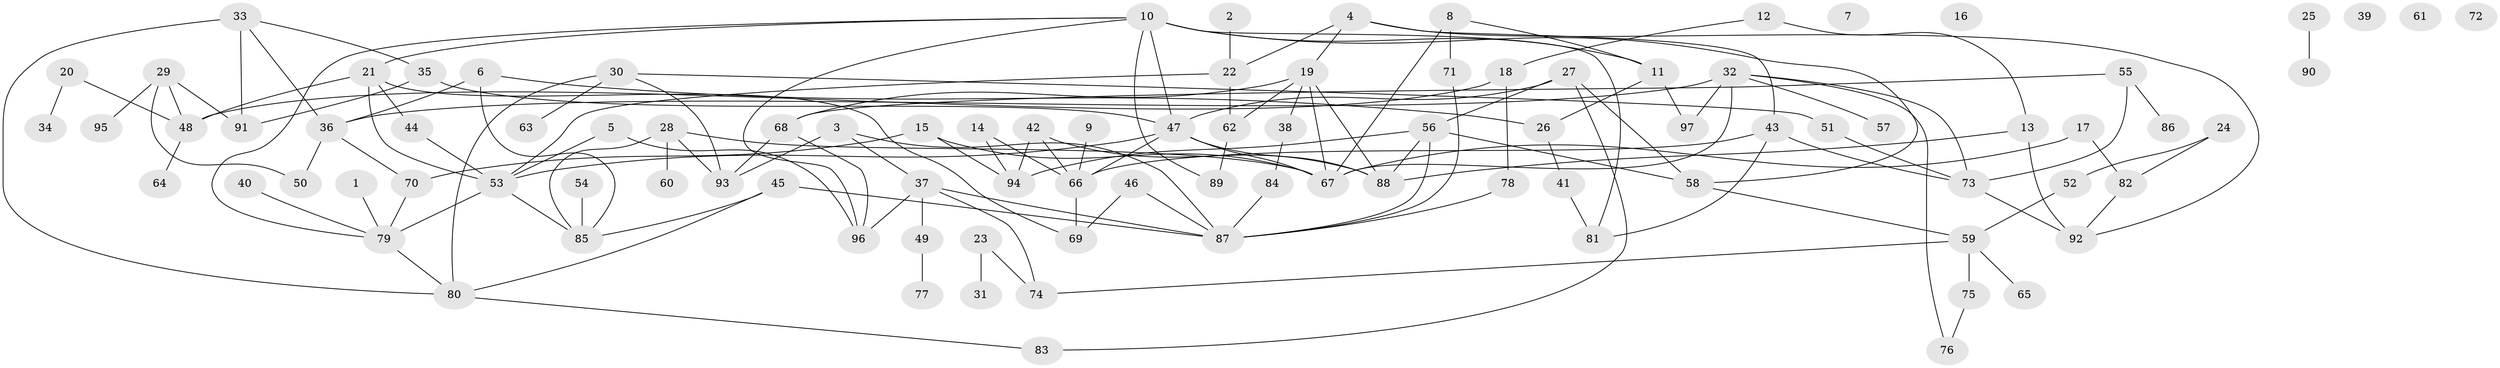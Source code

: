 // Generated by graph-tools (version 1.1) at 2025/25/03/09/25 03:25:16]
// undirected, 97 vertices, 144 edges
graph export_dot {
graph [start="1"]
  node [color=gray90,style=filled];
  1;
  2;
  3;
  4;
  5;
  6;
  7;
  8;
  9;
  10;
  11;
  12;
  13;
  14;
  15;
  16;
  17;
  18;
  19;
  20;
  21;
  22;
  23;
  24;
  25;
  26;
  27;
  28;
  29;
  30;
  31;
  32;
  33;
  34;
  35;
  36;
  37;
  38;
  39;
  40;
  41;
  42;
  43;
  44;
  45;
  46;
  47;
  48;
  49;
  50;
  51;
  52;
  53;
  54;
  55;
  56;
  57;
  58;
  59;
  60;
  61;
  62;
  63;
  64;
  65;
  66;
  67;
  68;
  69;
  70;
  71;
  72;
  73;
  74;
  75;
  76;
  77;
  78;
  79;
  80;
  81;
  82;
  83;
  84;
  85;
  86;
  87;
  88;
  89;
  90;
  91;
  92;
  93;
  94;
  95;
  96;
  97;
  1 -- 79;
  2 -- 22;
  3 -- 37;
  3 -- 87;
  3 -- 93;
  4 -- 19;
  4 -- 22;
  4 -- 43;
  4 -- 92;
  5 -- 53;
  5 -- 96;
  6 -- 26;
  6 -- 36;
  6 -- 85;
  8 -- 11;
  8 -- 67;
  8 -- 71;
  9 -- 66;
  10 -- 11;
  10 -- 21;
  10 -- 47;
  10 -- 58;
  10 -- 79;
  10 -- 81;
  10 -- 89;
  10 -- 96;
  11 -- 26;
  11 -- 97;
  12 -- 13;
  12 -- 18;
  13 -- 88;
  13 -- 92;
  14 -- 66;
  14 -- 94;
  15 -- 67;
  15 -- 70;
  15 -- 94;
  17 -- 67;
  17 -- 82;
  18 -- 48;
  18 -- 78;
  19 -- 38;
  19 -- 62;
  19 -- 67;
  19 -- 68;
  19 -- 88;
  20 -- 34;
  20 -- 48;
  21 -- 44;
  21 -- 48;
  21 -- 53;
  21 -- 69;
  22 -- 53;
  22 -- 62;
  23 -- 31;
  23 -- 74;
  24 -- 52;
  24 -- 82;
  25 -- 90;
  26 -- 41;
  27 -- 47;
  27 -- 56;
  27 -- 58;
  27 -- 83;
  28 -- 60;
  28 -- 67;
  28 -- 85;
  28 -- 93;
  29 -- 48;
  29 -- 50;
  29 -- 91;
  29 -- 95;
  30 -- 51;
  30 -- 63;
  30 -- 80;
  30 -- 93;
  32 -- 36;
  32 -- 57;
  32 -- 67;
  32 -- 73;
  32 -- 76;
  32 -- 97;
  33 -- 35;
  33 -- 36;
  33 -- 80;
  33 -- 91;
  35 -- 47;
  35 -- 91;
  36 -- 50;
  36 -- 70;
  37 -- 49;
  37 -- 74;
  37 -- 87;
  37 -- 96;
  38 -- 84;
  40 -- 79;
  41 -- 81;
  42 -- 66;
  42 -- 88;
  42 -- 94;
  43 -- 66;
  43 -- 73;
  43 -- 81;
  44 -- 53;
  45 -- 80;
  45 -- 85;
  45 -- 87;
  46 -- 69;
  46 -- 87;
  47 -- 53;
  47 -- 66;
  47 -- 67;
  47 -- 88;
  48 -- 64;
  49 -- 77;
  51 -- 73;
  52 -- 59;
  53 -- 79;
  53 -- 85;
  54 -- 85;
  55 -- 68;
  55 -- 73;
  55 -- 86;
  56 -- 58;
  56 -- 87;
  56 -- 88;
  56 -- 94;
  58 -- 59;
  59 -- 65;
  59 -- 74;
  59 -- 75;
  62 -- 89;
  66 -- 69;
  68 -- 93;
  68 -- 96;
  70 -- 79;
  71 -- 87;
  73 -- 92;
  75 -- 76;
  78 -- 87;
  79 -- 80;
  80 -- 83;
  82 -- 92;
  84 -- 87;
}

